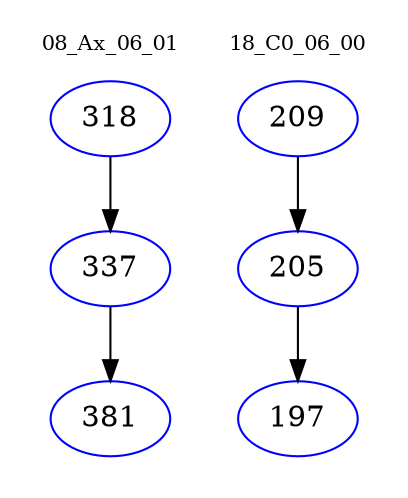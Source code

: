 digraph{
subgraph cluster_0 {
color = white
label = "08_Ax_06_01";
fontsize=10;
T0_318 [label="318", color="blue"]
T0_318 -> T0_337 [color="black"]
T0_337 [label="337", color="blue"]
T0_337 -> T0_381 [color="black"]
T0_381 [label="381", color="blue"]
}
subgraph cluster_1 {
color = white
label = "18_C0_06_00";
fontsize=10;
T1_209 [label="209", color="blue"]
T1_209 -> T1_205 [color="black"]
T1_205 [label="205", color="blue"]
T1_205 -> T1_197 [color="black"]
T1_197 [label="197", color="blue"]
}
}
